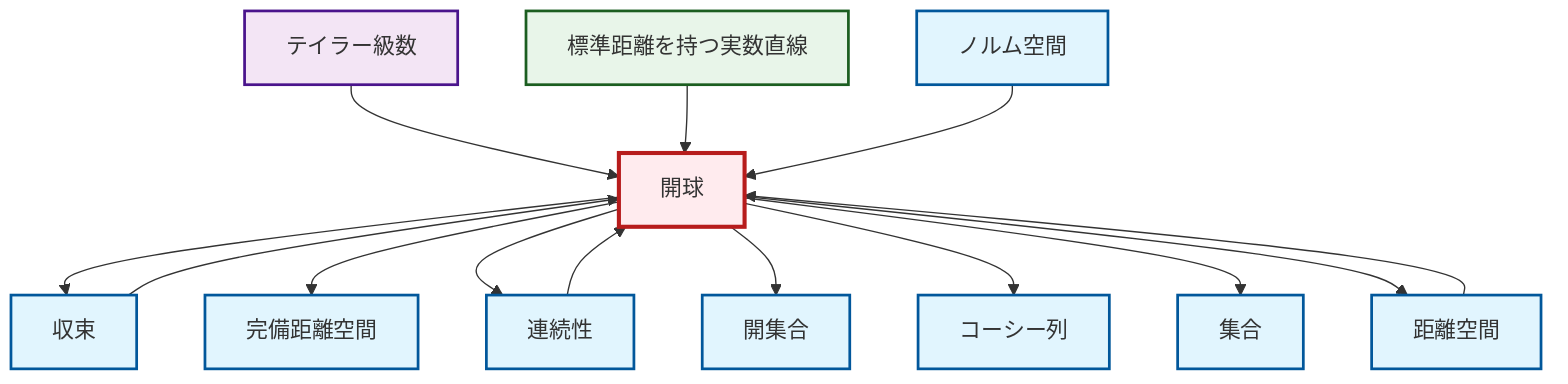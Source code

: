 graph TD
    classDef definition fill:#e1f5fe,stroke:#01579b,stroke-width:2px
    classDef theorem fill:#f3e5f5,stroke:#4a148c,stroke-width:2px
    classDef axiom fill:#fff3e0,stroke:#e65100,stroke-width:2px
    classDef example fill:#e8f5e9,stroke:#1b5e20,stroke-width:2px
    classDef current fill:#ffebee,stroke:#b71c1c,stroke-width:3px
    thm-taylor-series["テイラー級数"]:::theorem
    def-cauchy-sequence["コーシー列"]:::definition
    def-metric-space["距離空間"]:::definition
    def-open-set["開集合"]:::definition
    def-complete-metric-space["完備距離空間"]:::definition
    def-convergence["収束"]:::definition
    def-normed-vector-space["ノルム空間"]:::definition
    def-set["集合"]:::definition
    def-continuity["連続性"]:::definition
    ex-real-line-metric["標準距離を持つ実数直線"]:::example
    def-open-ball["開球"]:::definition
    def-open-ball --> def-convergence
    def-open-ball --> def-complete-metric-space
    thm-taylor-series --> def-open-ball
    def-open-ball --> def-continuity
    def-metric-space --> def-open-ball
    def-open-ball --> def-open-set
    def-open-ball --> def-cauchy-sequence
    def-continuity --> def-open-ball
    def-convergence --> def-open-ball
    def-open-ball --> def-set
    ex-real-line-metric --> def-open-ball
    def-open-ball --> def-metric-space
    def-normed-vector-space --> def-open-ball
    class def-open-ball current